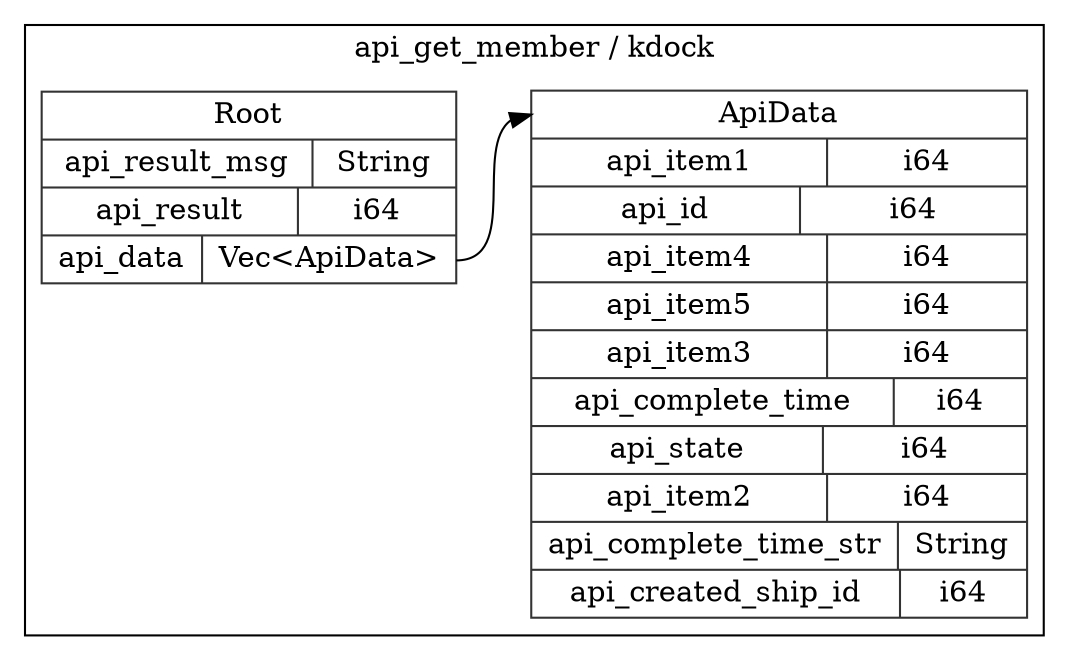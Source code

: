 digraph {
  rankdir=LR;
  subgraph cluster_0 {
    label="api_get_member / kdock";
    node [style="filled", color=white, style="solid", color=gray20];
    api_get_member__kdock__Root [label="<Root> Root  | { api_result_msg | <api_result_msg> String } | { api_result | <api_result> i64 } | { api_data | <api_data> Vec\<ApiData\> }", shape=record];
    api_get_member__kdock__ApiData;
    api_get_member__kdock__Root:api_data:e -> api_get_member__kdock__ApiData:ApiData:w;
    api_get_member__kdock__ApiData [label="<ApiData> ApiData  | { api_item1 | <api_item1> i64 } | { api_id | <api_id> i64 } | { api_item4 | <api_item4> i64 } | { api_item5 | <api_item5> i64 } | { api_item3 | <api_item3> i64 } | { api_complete_time | <api_complete_time> i64 } | { api_state | <api_state> i64 } | { api_item2 | <api_item2> i64 } | { api_complete_time_str | <api_complete_time_str> String } | { api_created_ship_id | <api_created_ship_id> i64 }", shape=record];
  }
}
